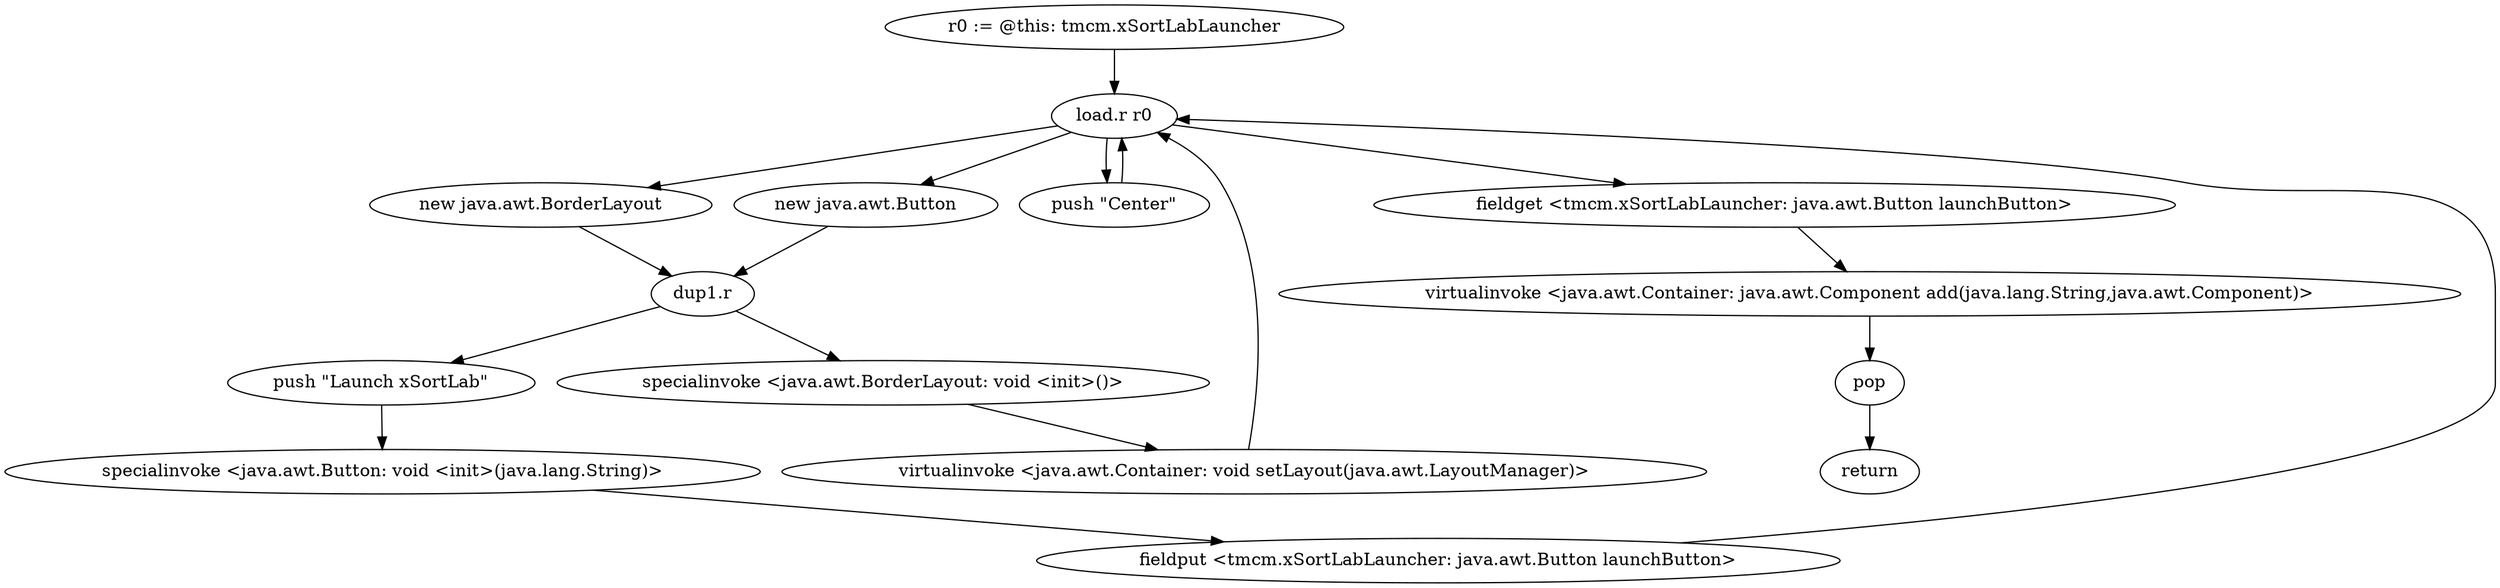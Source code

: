 digraph "" {
    "r0 := @this: tmcm.xSortLabLauncher"
    "load.r r0"
    "r0 := @this: tmcm.xSortLabLauncher"->"load.r r0";
    "new java.awt.BorderLayout"
    "load.r r0"->"new java.awt.BorderLayout";
    "dup1.r"
    "new java.awt.BorderLayout"->"dup1.r";
    "specialinvoke <java.awt.BorderLayout: void <init>()>"
    "dup1.r"->"specialinvoke <java.awt.BorderLayout: void <init>()>";
    "virtualinvoke <java.awt.Container: void setLayout(java.awt.LayoutManager)>"
    "specialinvoke <java.awt.BorderLayout: void <init>()>"->"virtualinvoke <java.awt.Container: void setLayout(java.awt.LayoutManager)>";
    "virtualinvoke <java.awt.Container: void setLayout(java.awt.LayoutManager)>"->"load.r r0";
    "new java.awt.Button"
    "load.r r0"->"new java.awt.Button";
    "new java.awt.Button"->"dup1.r";
    "push \"Launch xSortLab\""
    "dup1.r"->"push \"Launch xSortLab\"";
    "specialinvoke <java.awt.Button: void <init>(java.lang.String)>"
    "push \"Launch xSortLab\""->"specialinvoke <java.awt.Button: void <init>(java.lang.String)>";
    "fieldput <tmcm.xSortLabLauncher: java.awt.Button launchButton>"
    "specialinvoke <java.awt.Button: void <init>(java.lang.String)>"->"fieldput <tmcm.xSortLabLauncher: java.awt.Button launchButton>";
    "fieldput <tmcm.xSortLabLauncher: java.awt.Button launchButton>"->"load.r r0";
    "push \"Center\""
    "load.r r0"->"push \"Center\"";
    "push \"Center\""->"load.r r0";
    "fieldget <tmcm.xSortLabLauncher: java.awt.Button launchButton>"
    "load.r r0"->"fieldget <tmcm.xSortLabLauncher: java.awt.Button launchButton>";
    "virtualinvoke <java.awt.Container: java.awt.Component add(java.lang.String,java.awt.Component)>"
    "fieldget <tmcm.xSortLabLauncher: java.awt.Button launchButton>"->"virtualinvoke <java.awt.Container: java.awt.Component add(java.lang.String,java.awt.Component)>";
    "pop"
    "virtualinvoke <java.awt.Container: java.awt.Component add(java.lang.String,java.awt.Component)>"->"pop";
    "return"
    "pop"->"return";
}
